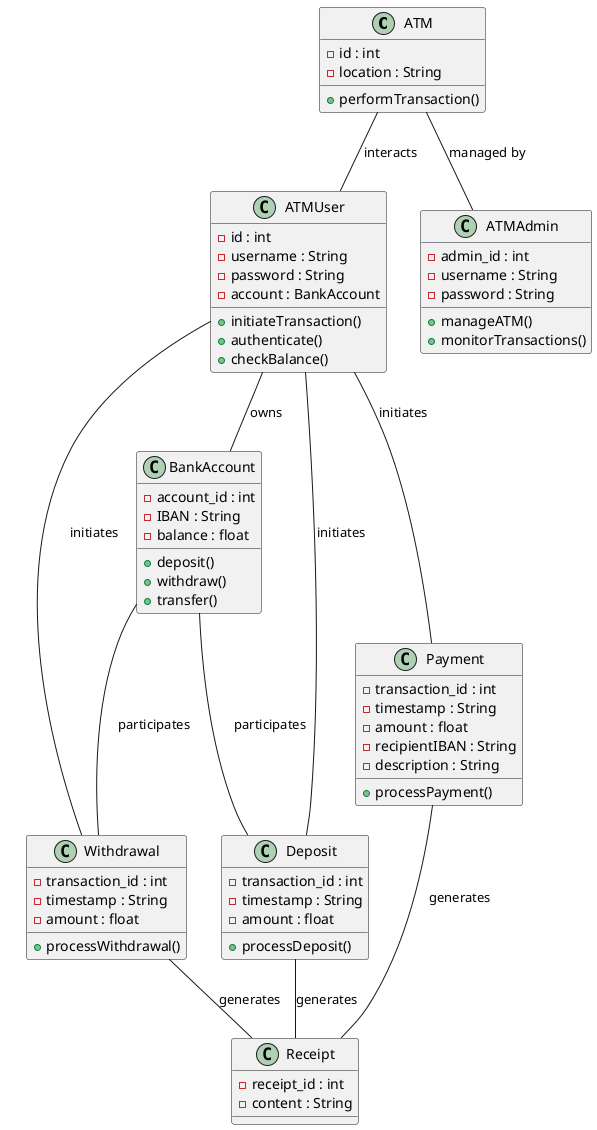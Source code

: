 @startuml ATMSystem

class ATM {
    -id : int
    -location : String
    +performTransaction()
}

class ATMUser {
    -id : int
    -username : String
    -password : String
    -account : BankAccount
    +initiateTransaction()
    +authenticate()
    +checkBalance()
}

class ATMAdmin {
    -admin_id : int
    -username : String
    -password : String
    +manageATM()
    +monitorTransactions()
}

class BankAccount {
    -account_id : int
    -IBAN : String
    -balance : float
    +deposit()
    +withdraw()
    +transfer()
}

class Deposit {
    -transaction_id : int
    -timestamp : String
    -amount : float
    +processDeposit()
}

class Withdrawal {
    -transaction_id : int
    -timestamp : String
    -amount : float
    +processWithdrawal()
}

class Payment {
    -transaction_id : int
    -timestamp : String
    -amount : float
    -recipientIBAN : String
    -description : String
    +processPayment()
}

class Receipt {
    -receipt_id : int
    -content : String
}

ATM -- ATMUser : interacts
ATM -- ATMAdmin : managed by
ATMUser -- BankAccount : owns
ATMUser -- Deposit : initiates
ATMUser -- Withdrawal : initiates
ATMUser -- Payment : initiates
BankAccount -- Deposit : participates
BankAccount -- Withdrawal : participates
Payment -- Receipt : generates
Deposit -- Receipt : generates
Withdrawal -- Receipt : generates

@enduml